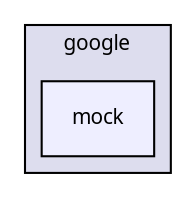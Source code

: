 digraph "Solution/Solution/Alicorn/include/alicorn/extension/google/mock" {
  compound=true
  node [ fontsize="10", fontname="Verdana"];
  edge [ labelfontsize="10", labelfontname="Verdana"];
  subgraph clusterdir_fe91a9db9bec062be43067507b9874b7 {
    graph [ bgcolor="#ddddee", pencolor="black", label="google" fontname="Verdana", fontsize="10", URL="dir_fe91a9db9bec062be43067507b9874b7.html"]
  dir_b76813b6b8f844fbc4a229117d906642 [shape=box, label="mock", style="filled", fillcolor="#eeeeff", pencolor="black", URL="dir_b76813b6b8f844fbc4a229117d906642.html"];
  }
}
